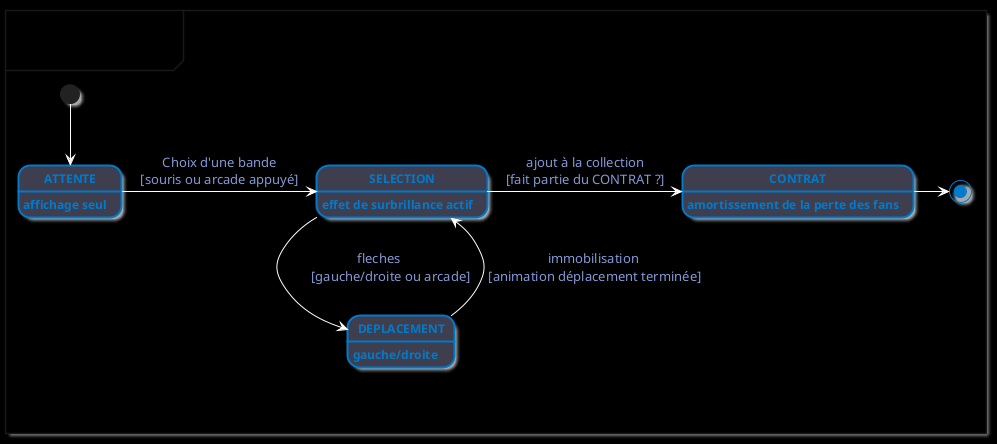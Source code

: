 @startuml "État des bandes"
' Définir le style global
skinparam {
    backgroundColor 000000
    ' #000000 = oui
    ' #007acc = oui
    ' 92cc00ff = non, donne blanc ou ignoré
    shadowing true
    ' oui
    FontName "Consolas"
    ArrowColor ffffff
    ' #ffffffff
    ArrowFontColor 8598d6
    ' #8598d6ff
    StartColor ff02c4
    ' #ff02c4ff = non, ignoré ou noir
    EndColor ff02c4
    ' #ff02c4 = non, ignoré ou noir
}
' Style pour les states
skinparam state {
    BackgroundColor 3e3e4e
    ' #3e3e4eff = non, ignoré ou blanc
    fontColor 007acc
    ' #007acc
    BorderThickness 2.0
    BorderColor 007acc
    ' #007acc
    FontName "Consolas"
    FontSize 12
    FontStyle bold
}
mainframe \n\t**État des bandes**\t\n

    state ATTENTE : affichage seul
    state SELECTION : effet de surbrillance actif
    state DEPLACEMENT : gauche/droite
    state CONTRAT : amortissement de la perte des fans

    [*] --> ATTENTE
    ATTENTE -> SELECTION : Choix d'une bande\n[souris ou arcade appuyé]
    SELECTION -> DEPLACEMENT : fleches\n\t[gauche/droite ou arcade]\t
    DEPLACEMENT --> SELECTION :immobilisation\n [animation déplacement terminée]
    SELECTION -> CONTRAT :ajout à la collection\n[fait partie du CONTRAT ?]
    CONTRAT -> [*] #007acc
@enduml

/'

git add .
git commit -m "test uml auto-export"
git fetch origin
git merge origin/main -m "merge avec le bot"
git push

<style>
mainframe {
  LineColor #007acc
  ' #007acc
  LineThickness 2.0
  FontColor 9ed1f3
  ' #9ed1f3ff
  FontSize 25
  FontStyle italic
  ' non
  Margin 50
  ' non
  Padding 100
  ' non
  backgroundColor #007acc
  ' 007acc = non, ignoré
  ' 000000ff = non, ignoré
  ' #000000 = non, ignoré
}
</style>

'/